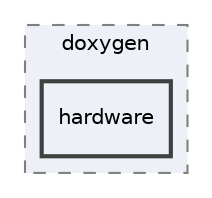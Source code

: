 digraph "out/doc_out/objects/cv3/doxygen/hardware"
{
 // INTERACTIVE_SVG=YES
 // LATEX_PDF_SIZE
  bgcolor="transparent";
  edge [fontname="Helvetica",fontsize="10",labelfontname="Helvetica",labelfontsize="10"];
  node [fontname="Helvetica",fontsize="10",shape=record];
  compound=true
  subgraph clusterdir_62e28bd9110ce3e47f59b6deb0829892 {
    graph [ bgcolor="#edf0f7", pencolor="grey50", style="filled,dashed,", label="doxygen", fontname="Helvetica", fontsize="10", URL="dir_62e28bd9110ce3e47f59b6deb0829892.html"]
  dir_b485611bbf350936cfaa46d01a58b9d5 [shape=box, label="hardware", style="filled,bold,", fillcolor="#edf0f7", color="grey25", URL="dir_b485611bbf350936cfaa46d01a58b9d5.html"];
  }
}
